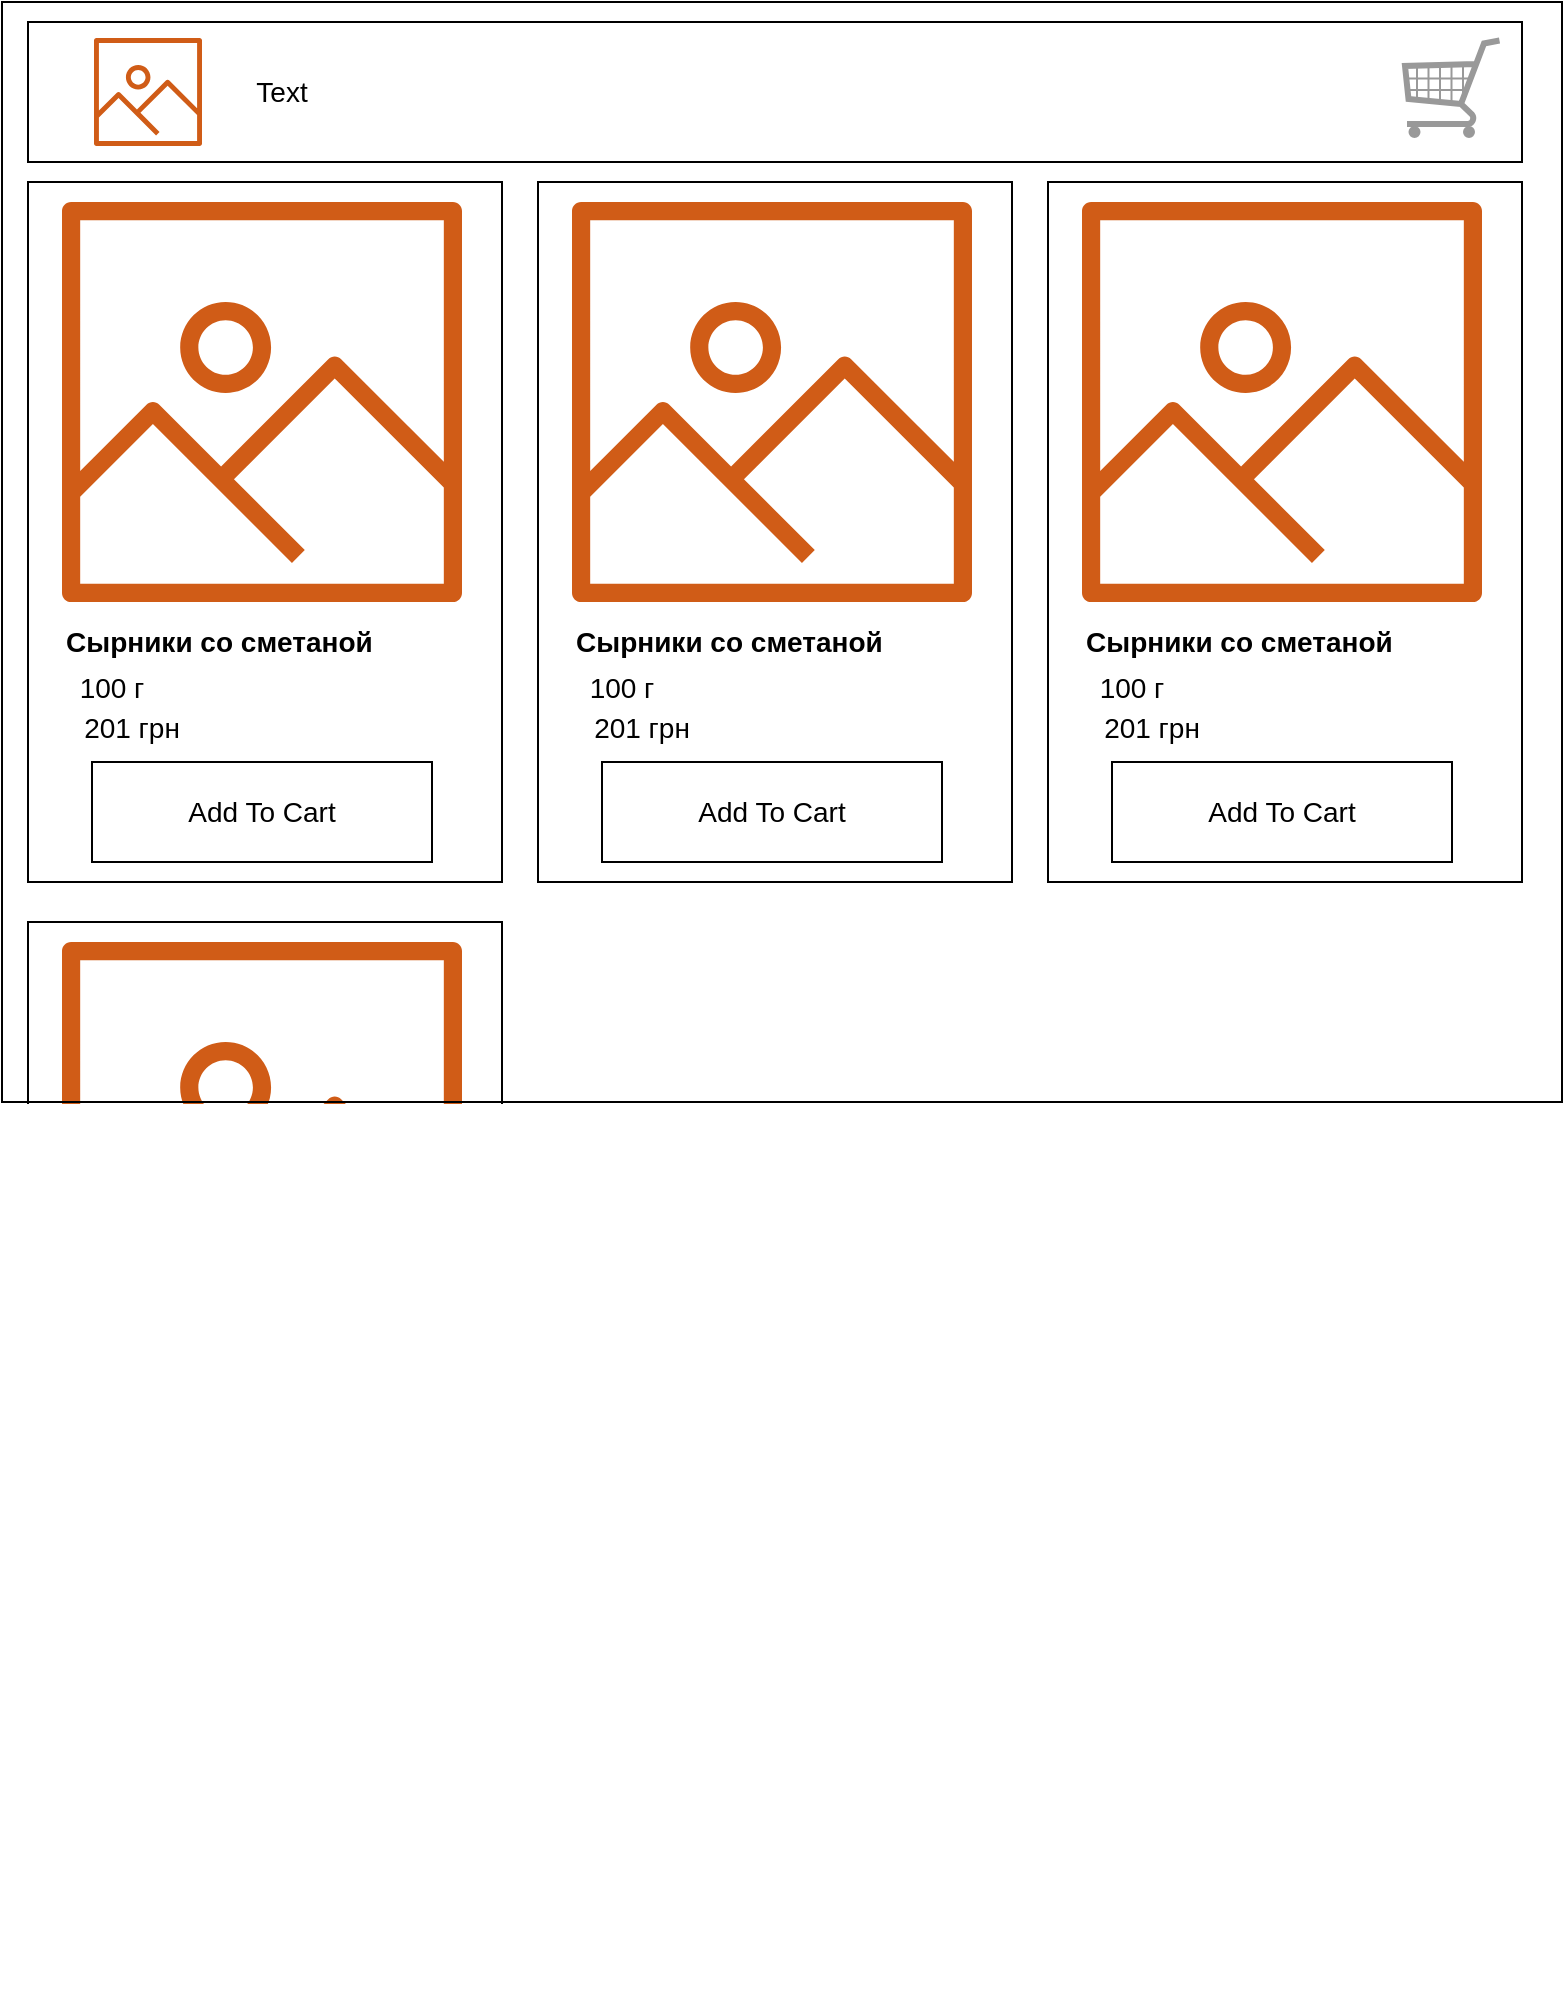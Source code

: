 <mxfile version="13.6.10" type="github" pages="3">
  <diagram id="Gm7hvLBUQmAg7F9odShK" name="PC">
    <mxGraphModel dx="1046" dy="613" grid="1" gridSize="10" guides="1" tooltips="1" connect="1" arrows="1" fold="1" page="1" pageScale="1" pageWidth="850" pageHeight="1100" math="0" shadow="0">
      <root>
        <mxCell id="LVDliFWSqMjllBE2lXC4-0" />
        <mxCell id="LVDliFWSqMjllBE2lXC4-1" parent="LVDliFWSqMjllBE2lXC4-0" />
        <mxCell id="2ffBG3hiHQZvzrd5DW8K-0" value="" style="rounded=0;whiteSpace=wrap;html=1;" parent="LVDliFWSqMjllBE2lXC4-1" vertex="1">
          <mxGeometry x="10" y="10" width="780" height="550" as="geometry" />
        </mxCell>
        <mxCell id="2ffBG3hiHQZvzrd5DW8K-10" value="" style="rounded=0;whiteSpace=wrap;html=1;fontSize=14;align=left;" parent="LVDliFWSqMjllBE2lXC4-1" vertex="1">
          <mxGeometry x="23" y="100" width="237" height="350" as="geometry" />
        </mxCell>
        <mxCell id="2ffBG3hiHQZvzrd5DW8K-1" value="" style="rounded=0;whiteSpace=wrap;html=1;" parent="LVDliFWSqMjllBE2lXC4-1" vertex="1">
          <mxGeometry x="23" y="20" width="747" height="70" as="geometry" />
        </mxCell>
        <mxCell id="2ffBG3hiHQZvzrd5DW8K-2" value="" style="verticalLabelPosition=bottom;shadow=0;dashed=0;align=center;html=1;verticalAlign=top;strokeWidth=1;shape=mxgraph.mockup.misc.shoppingCart;strokeColor=#999999;" parent="LVDliFWSqMjllBE2lXC4-1" vertex="1">
          <mxGeometry x="710" y="28" width="50" height="50" as="geometry" />
        </mxCell>
        <mxCell id="2ffBG3hiHQZvzrd5DW8K-3" value="" style="outlineConnect=0;fontColor=#232F3E;gradientColor=none;fillColor=#D05C17;strokeColor=none;dashed=0;verticalLabelPosition=bottom;verticalAlign=top;align=center;html=1;fontSize=12;fontStyle=0;aspect=fixed;pointerEvents=1;shape=mxgraph.aws4.container_registry_image;" parent="LVDliFWSqMjllBE2lXC4-1" vertex="1">
          <mxGeometry x="40" y="110" width="200" height="200" as="geometry" />
        </mxCell>
        <mxCell id="2ffBG3hiHQZvzrd5DW8K-4" value="Сырники со сметаной" style="text;html=1;strokeColor=none;fillColor=none;align=left;verticalAlign=middle;whiteSpace=wrap;rounded=0;fontSize=14;fontStyle=1" parent="LVDliFWSqMjllBE2lXC4-1" vertex="1">
          <mxGeometry x="40" y="320" width="190" height="20" as="geometry" />
        </mxCell>
        <mxCell id="2ffBG3hiHQZvzrd5DW8K-5" value="201 грн" style="text;html=1;strokeColor=none;fillColor=none;align=center;verticalAlign=middle;whiteSpace=wrap;rounded=0;fontSize=14;" parent="LVDliFWSqMjllBE2lXC4-1" vertex="1">
          <mxGeometry x="40" y="363" width="70" height="20" as="geometry" />
        </mxCell>
        <mxCell id="2ffBG3hiHQZvzrd5DW8K-6" value="100 г" style="text;html=1;strokeColor=none;fillColor=none;align=center;verticalAlign=middle;whiteSpace=wrap;rounded=0;fontSize=14;" parent="LVDliFWSqMjllBE2lXC4-1" vertex="1">
          <mxGeometry x="30" y="343" width="70" height="20" as="geometry" />
        </mxCell>
        <mxCell id="2ffBG3hiHQZvzrd5DW8K-7" value="" style="outlineConnect=0;fontColor=#232F3E;gradientColor=none;fillColor=#D05C17;strokeColor=none;dashed=0;verticalLabelPosition=bottom;verticalAlign=top;align=center;html=1;fontSize=12;fontStyle=0;aspect=fixed;pointerEvents=1;shape=mxgraph.aws4.container_registry_image;" parent="LVDliFWSqMjllBE2lXC4-1" vertex="1">
          <mxGeometry x="56" y="28" width="54" height="54" as="geometry" />
        </mxCell>
        <mxCell id="2ffBG3hiHQZvzrd5DW8K-8" value="Text" style="text;html=1;strokeColor=none;fillColor=none;align=center;verticalAlign=middle;whiteSpace=wrap;rounded=0;fontSize=14;" parent="LVDliFWSqMjllBE2lXC4-1" vertex="1">
          <mxGeometry x="130" y="45" width="40" height="20" as="geometry" />
        </mxCell>
        <mxCell id="2ffBG3hiHQZvzrd5DW8K-11" value="&lt;div&gt;Add To Cart&lt;br&gt;&lt;/div&gt;" style="rounded=0;whiteSpace=wrap;html=1;fontSize=14;align=center;" parent="LVDliFWSqMjllBE2lXC4-1" vertex="1">
          <mxGeometry x="55" y="390" width="170" height="50" as="geometry" />
        </mxCell>
        <mxCell id="KC7cytiDaOtTTGuWDnw6-1" value="" style="rounded=0;whiteSpace=wrap;html=1;fontSize=14;align=left;" vertex="1" parent="LVDliFWSqMjllBE2lXC4-1">
          <mxGeometry x="278" y="100" width="237" height="350" as="geometry" />
        </mxCell>
        <mxCell id="KC7cytiDaOtTTGuWDnw6-2" value="" style="outlineConnect=0;fontColor=#232F3E;gradientColor=none;fillColor=#D05C17;strokeColor=none;dashed=0;verticalLabelPosition=bottom;verticalAlign=top;align=center;html=1;fontSize=12;fontStyle=0;aspect=fixed;pointerEvents=1;shape=mxgraph.aws4.container_registry_image;" vertex="1" parent="LVDliFWSqMjllBE2lXC4-1">
          <mxGeometry x="295" y="110" width="200" height="200" as="geometry" />
        </mxCell>
        <mxCell id="KC7cytiDaOtTTGuWDnw6-3" value="Сырники со сметаной" style="text;html=1;strokeColor=none;fillColor=none;align=left;verticalAlign=middle;whiteSpace=wrap;rounded=0;fontSize=14;fontStyle=1" vertex="1" parent="LVDliFWSqMjllBE2lXC4-1">
          <mxGeometry x="295" y="320" width="190" height="20" as="geometry" />
        </mxCell>
        <mxCell id="KC7cytiDaOtTTGuWDnw6-4" value="201 грн" style="text;html=1;strokeColor=none;fillColor=none;align=center;verticalAlign=middle;whiteSpace=wrap;rounded=0;fontSize=14;" vertex="1" parent="LVDliFWSqMjllBE2lXC4-1">
          <mxGeometry x="295" y="363" width="70" height="20" as="geometry" />
        </mxCell>
        <mxCell id="KC7cytiDaOtTTGuWDnw6-5" value="100 г" style="text;html=1;strokeColor=none;fillColor=none;align=center;verticalAlign=middle;whiteSpace=wrap;rounded=0;fontSize=14;" vertex="1" parent="LVDliFWSqMjllBE2lXC4-1">
          <mxGeometry x="285" y="343" width="70" height="20" as="geometry" />
        </mxCell>
        <mxCell id="KC7cytiDaOtTTGuWDnw6-6" value="&lt;div&gt;Add To Cart&lt;br&gt;&lt;/div&gt;" style="rounded=0;whiteSpace=wrap;html=1;fontSize=14;align=center;" vertex="1" parent="LVDliFWSqMjllBE2lXC4-1">
          <mxGeometry x="310" y="390" width="170" height="50" as="geometry" />
        </mxCell>
        <mxCell id="KC7cytiDaOtTTGuWDnw6-7" value="" style="rounded=0;whiteSpace=wrap;html=1;fontSize=14;align=left;" vertex="1" parent="LVDliFWSqMjllBE2lXC4-1">
          <mxGeometry x="533" y="100" width="237" height="350" as="geometry" />
        </mxCell>
        <mxCell id="KC7cytiDaOtTTGuWDnw6-8" value="" style="outlineConnect=0;fontColor=#232F3E;gradientColor=none;fillColor=#D05C17;strokeColor=none;dashed=0;verticalLabelPosition=bottom;verticalAlign=top;align=center;html=1;fontSize=12;fontStyle=0;aspect=fixed;pointerEvents=1;shape=mxgraph.aws4.container_registry_image;" vertex="1" parent="LVDliFWSqMjllBE2lXC4-1">
          <mxGeometry x="550" y="110" width="200" height="200" as="geometry" />
        </mxCell>
        <mxCell id="KC7cytiDaOtTTGuWDnw6-9" value="Сырники со сметаной" style="text;html=1;strokeColor=none;fillColor=none;align=left;verticalAlign=middle;whiteSpace=wrap;rounded=0;fontSize=14;fontStyle=1" vertex="1" parent="LVDliFWSqMjllBE2lXC4-1">
          <mxGeometry x="550" y="320" width="190" height="20" as="geometry" />
        </mxCell>
        <mxCell id="KC7cytiDaOtTTGuWDnw6-10" value="201 грн" style="text;html=1;strokeColor=none;fillColor=none;align=center;verticalAlign=middle;whiteSpace=wrap;rounded=0;fontSize=14;" vertex="1" parent="LVDliFWSqMjllBE2lXC4-1">
          <mxGeometry x="550" y="363" width="70" height="20" as="geometry" />
        </mxCell>
        <mxCell id="KC7cytiDaOtTTGuWDnw6-11" value="100 г" style="text;html=1;strokeColor=none;fillColor=none;align=center;verticalAlign=middle;whiteSpace=wrap;rounded=0;fontSize=14;" vertex="1" parent="LVDliFWSqMjllBE2lXC4-1">
          <mxGeometry x="540" y="343" width="70" height="20" as="geometry" />
        </mxCell>
        <mxCell id="KC7cytiDaOtTTGuWDnw6-12" value="&lt;div&gt;Add To Cart&lt;br&gt;&lt;/div&gt;" style="rounded=0;whiteSpace=wrap;html=1;fontSize=14;align=center;" vertex="1" parent="LVDliFWSqMjllBE2lXC4-1">
          <mxGeometry x="565" y="390" width="170" height="50" as="geometry" />
        </mxCell>
        <mxCell id="KC7cytiDaOtTTGuWDnw6-13" value="" style="rounded=0;whiteSpace=wrap;html=1;fontSize=14;align=left;" vertex="1" parent="LVDliFWSqMjllBE2lXC4-1">
          <mxGeometry x="23" y="470" width="237" height="350" as="geometry" />
        </mxCell>
        <mxCell id="KC7cytiDaOtTTGuWDnw6-14" value="" style="outlineConnect=0;fontColor=#232F3E;gradientColor=none;fillColor=#D05C17;strokeColor=none;dashed=0;verticalLabelPosition=bottom;verticalAlign=top;align=center;html=1;fontSize=12;fontStyle=0;aspect=fixed;pointerEvents=1;shape=mxgraph.aws4.container_registry_image;" vertex="1" parent="LVDliFWSqMjllBE2lXC4-1">
          <mxGeometry x="40" y="480" width="200" height="200" as="geometry" />
        </mxCell>
        <mxCell id="KC7cytiDaOtTTGuWDnw6-15" value="Сырники со сметаной" style="text;html=1;strokeColor=none;fillColor=none;align=left;verticalAlign=middle;whiteSpace=wrap;rounded=0;fontSize=14;fontStyle=1" vertex="1" parent="LVDliFWSqMjllBE2lXC4-1">
          <mxGeometry x="40" y="690" width="190" height="20" as="geometry" />
        </mxCell>
        <mxCell id="KC7cytiDaOtTTGuWDnw6-16" value="201 грн" style="text;html=1;strokeColor=none;fillColor=none;align=center;verticalAlign=middle;whiteSpace=wrap;rounded=0;fontSize=14;" vertex="1" parent="LVDliFWSqMjllBE2lXC4-1">
          <mxGeometry x="40" y="733" width="70" height="20" as="geometry" />
        </mxCell>
        <mxCell id="KC7cytiDaOtTTGuWDnw6-17" value="100 г" style="text;html=1;strokeColor=none;fillColor=none;align=center;verticalAlign=middle;whiteSpace=wrap;rounded=0;fontSize=14;" vertex="1" parent="LVDliFWSqMjllBE2lXC4-1">
          <mxGeometry x="30" y="713" width="70" height="20" as="geometry" />
        </mxCell>
        <mxCell id="KC7cytiDaOtTTGuWDnw6-18" value="&lt;div&gt;Add To Cart&lt;br&gt;&lt;/div&gt;" style="rounded=0;whiteSpace=wrap;html=1;fontSize=14;align=center;" vertex="1" parent="LVDliFWSqMjllBE2lXC4-1">
          <mxGeometry x="55" y="760" width="170" height="50" as="geometry" />
        </mxCell>
        <mxCell id="KC7cytiDaOtTTGuWDnw6-20" value="" style="rounded=0;whiteSpace=wrap;html=1;strokeColor=none;" vertex="1" parent="LVDliFWSqMjllBE2lXC4-1">
          <mxGeometry x="10" y="561" width="780" height="450" as="geometry" />
        </mxCell>
        <mxCell id="KC7cytiDaOtTTGuWDnw6-21" value="" style="endArrow=none;html=1;" edge="1" parent="LVDliFWSqMjllBE2lXC4-1">
          <mxGeometry width="50" height="50" relative="1" as="geometry">
            <mxPoint x="20" y="560" as="sourcePoint" />
            <mxPoint x="420" y="560" as="targetPoint" />
          </mxGeometry>
        </mxCell>
      </root>
    </mxGraphModel>
  </diagram>
  <diagram id="VaZSZ3ENz1iNf5gc-wb0" name="mobile">
    <mxGraphModel dx="1046" dy="613" grid="1" gridSize="10" guides="1" tooltips="1" connect="1" arrows="1" fold="1" page="1" pageScale="1" pageWidth="850" pageHeight="1100" math="0" shadow="0">
      <root>
        <mxCell id="0" />
        <mxCell id="1" parent="0" />
        <mxCell id="-urSwHUXW_zK2vvEngsj-1" value="" style="rounded=0;whiteSpace=wrap;html=1;" parent="1" vertex="1">
          <mxGeometry x="40" y="40" width="310" height="550" as="geometry" />
        </mxCell>
        <mxCell id="-urSwHUXW_zK2vvEngsj-2" value="" style="rounded=0;whiteSpace=wrap;html=1;" parent="1" vertex="1">
          <mxGeometry x="40" y="40" width="310" height="70" as="geometry" />
        </mxCell>
        <mxCell id="-urSwHUXW_zK2vvEngsj-3" value="" style="verticalLabelPosition=bottom;shadow=0;dashed=0;align=center;html=1;verticalAlign=top;strokeWidth=1;shape=mxgraph.mockup.misc.shoppingCart;strokeColor=#999999;" parent="1" vertex="1">
          <mxGeometry x="290" y="50" width="50" height="50" as="geometry" />
        </mxCell>
        <mxCell id="-urSwHUXW_zK2vvEngsj-4" value="" style="outlineConnect=0;fontColor=#232F3E;gradientColor=none;fillColor=#D05C17;strokeColor=none;dashed=0;verticalLabelPosition=bottom;verticalAlign=top;align=center;html=1;fontSize=12;fontStyle=0;aspect=fixed;pointerEvents=1;shape=mxgraph.aws4.container_registry_image;" parent="1" vertex="1">
          <mxGeometry x="100" y="130" width="200" height="200" as="geometry" />
        </mxCell>
        <mxCell id="-urSwHUXW_zK2vvEngsj-5" value="Сырники со сметаной" style="text;html=1;strokeColor=none;fillColor=none;align=left;verticalAlign=middle;whiteSpace=wrap;rounded=0;fontSize=14;fontStyle=1" parent="1" vertex="1">
          <mxGeometry x="100" y="340" width="190" height="20" as="geometry" />
        </mxCell>
        <mxCell id="-urSwHUXW_zK2vvEngsj-6" value="201 грн" style="text;html=1;strokeColor=none;fillColor=none;align=center;verticalAlign=middle;whiteSpace=wrap;rounded=0;fontSize=14;" parent="1" vertex="1">
          <mxGeometry x="100" y="383" width="70" height="20" as="geometry" />
        </mxCell>
        <mxCell id="-urSwHUXW_zK2vvEngsj-7" value="100 г" style="text;html=1;strokeColor=none;fillColor=none;align=center;verticalAlign=middle;whiteSpace=wrap;rounded=0;fontSize=14;" parent="1" vertex="1">
          <mxGeometry x="90" y="363" width="70" height="20" as="geometry" />
        </mxCell>
        <mxCell id="-urSwHUXW_zK2vvEngsj-8" value="" style="outlineConnect=0;fontColor=#232F3E;gradientColor=none;fillColor=#D05C17;strokeColor=none;dashed=0;verticalLabelPosition=bottom;verticalAlign=top;align=center;html=1;fontSize=12;fontStyle=0;aspect=fixed;pointerEvents=1;shape=mxgraph.aws4.container_registry_image;" parent="1" vertex="1">
          <mxGeometry x="116" y="48" width="54" height="54" as="geometry" />
        </mxCell>
        <mxCell id="-urSwHUXW_zK2vvEngsj-9" value="Text" style="text;html=1;strokeColor=none;fillColor=none;align=center;verticalAlign=middle;whiteSpace=wrap;rounded=0;fontSize=14;" parent="1" vertex="1">
          <mxGeometry x="190" y="65" width="40" height="20" as="geometry" />
        </mxCell>
      </root>
    </mxGraphModel>
  </diagram>
  <diagram id="xMlPTnmRBBqKG5DJGhPq" name="site-price">
    <mxGraphModel dx="1046" dy="613" grid="1" gridSize="10" guides="1" tooltips="1" connect="1" arrows="1" fold="1" page="1" pageScale="1" pageWidth="850" pageHeight="1100" math="0" shadow="0">
      <root>
        <mxCell id="LTesGqevaBhVUcS6P-nu-0" />
        <mxCell id="LTesGqevaBhVUcS6P-nu-1" parent="LTesGqevaBhVUcS6P-nu-0" />
        <mxCell id="LTesGqevaBhVUcS6P-nu-2" value="" style="rounded=0;whiteSpace=wrap;html=1;fontSize=14;align=center;" parent="LTesGqevaBhVUcS6P-nu-1" vertex="1">
          <mxGeometry x="50" y="50" width="690" height="470" as="geometry" />
        </mxCell>
        <mxCell id="LTesGqevaBhVUcS6P-nu-9" value="" style="group" parent="LTesGqevaBhVUcS6P-nu-1" vertex="1" connectable="0">
          <mxGeometry x="510" y="130" width="190" height="320" as="geometry" />
        </mxCell>
        <mxCell id="LTesGqevaBhVUcS6P-nu-5" value="" style="rounded=0;whiteSpace=wrap;html=1;fontSize=14;align=center;" parent="LTesGqevaBhVUcS6P-nu-9" vertex="1">
          <mxGeometry width="190" height="320" as="geometry" />
        </mxCell>
        <mxCell id="LTesGqevaBhVUcS6P-nu-8" value="&lt;h1&gt;&lt;font style=&quot;font-size: 16px&quot;&gt;Subscription&lt;/font&gt;&lt;/h1&gt;&lt;p style=&quot;font-size: 12px&quot;&gt;50$/month&lt;br&gt;&lt;/p&gt;&lt;p&gt;2 month free&lt;br&gt;&lt;/p&gt;&lt;p&gt;Site&lt;/p&gt;&lt;div&gt;Menu&lt;/div&gt;&lt;div&gt;&lt;br&gt;&lt;/div&gt;&lt;div&gt;Orders&lt;br&gt;&lt;/div&gt;" style="text;html=1;strokeColor=none;fillColor=none;spacing=5;spacingTop=-20;whiteSpace=wrap;overflow=hidden;rounded=0;fontSize=14;align=center;" parent="LTesGqevaBhVUcS6P-nu-9" vertex="1">
          <mxGeometry x="24.783" y="15" width="140.435" height="290" as="geometry" />
        </mxCell>
        <mxCell id="LTesGqevaBhVUcS6P-nu-22" value="Register" style="rounded=0;whiteSpace=wrap;html=1;fontSize=14;align=center;" parent="LTesGqevaBhVUcS6P-nu-9" vertex="1">
          <mxGeometry x="35" y="260" width="120" height="40" as="geometry" />
        </mxCell>
        <mxCell id="LTesGqevaBhVUcS6P-nu-11" value="" style="group" parent="LTesGqevaBhVUcS6P-nu-1" vertex="1" connectable="0">
          <mxGeometry x="300" y="130" width="190" height="320" as="geometry" />
        </mxCell>
        <mxCell id="LTesGqevaBhVUcS6P-nu-12" value="" style="rounded=0;whiteSpace=wrap;html=1;fontSize=14;align=center;" parent="LTesGqevaBhVUcS6P-nu-11" vertex="1">
          <mxGeometry width="190" height="320" as="geometry" />
        </mxCell>
        <mxCell id="LTesGqevaBhVUcS6P-nu-13" value="&lt;h1&gt;&lt;font style=&quot;font-size: 16px&quot;&gt;Pay as you go&lt;br&gt;&lt;/font&gt;&lt;/h1&gt;&lt;p style=&quot;font-size: 12px&quot;&gt;2%&lt;br&gt;&lt;/p&gt;&lt;p&gt;2 month free&lt;br&gt;&lt;/p&gt;&lt;p&gt;Site&lt;/p&gt;&lt;div&gt;Menu&lt;/div&gt;&lt;div&gt;&lt;br&gt;&lt;/div&gt;&lt;div&gt;Orders&lt;br&gt;&lt;/div&gt;" style="text;html=1;strokeColor=none;fillColor=none;spacing=5;spacingTop=-20;whiteSpace=wrap;overflow=hidden;rounded=0;fontSize=14;align=center;" parent="LTesGqevaBhVUcS6P-nu-11" vertex="1">
          <mxGeometry x="24.783" y="15" width="140.435" height="290" as="geometry" />
        </mxCell>
        <mxCell id="LTesGqevaBhVUcS6P-nu-21" value="Register" style="rounded=0;whiteSpace=wrap;html=1;fontSize=14;align=center;" parent="LTesGqevaBhVUcS6P-nu-11" vertex="1">
          <mxGeometry x="35" y="260" width="120" height="40" as="geometry" />
        </mxCell>
        <mxCell id="LTesGqevaBhVUcS6P-nu-15" value="" style="group" parent="LTesGqevaBhVUcS6P-nu-1" vertex="1" connectable="0">
          <mxGeometry x="90" y="130" width="190" height="320" as="geometry" />
        </mxCell>
        <mxCell id="LTesGqevaBhVUcS6P-nu-4" value="" style="rounded=0;whiteSpace=wrap;html=1;fontSize=14;align=center;" parent="LTesGqevaBhVUcS6P-nu-15" vertex="1">
          <mxGeometry width="190" height="320" as="geometry" />
        </mxCell>
        <mxCell id="LTesGqevaBhVUcS6P-nu-7" value="&lt;h1&gt;Free&lt;/h1&gt;&lt;p&gt;Site&lt;/p&gt;&lt;p&gt;Menu&lt;/p&gt;&lt;p&gt;Orders&lt;/p&gt;" style="text;html=1;strokeColor=none;fillColor=none;spacing=5;spacingTop=-20;whiteSpace=wrap;overflow=hidden;rounded=0;fontSize=14;align=center;" parent="LTesGqevaBhVUcS6P-nu-15" vertex="1">
          <mxGeometry x="47.5" y="20" width="95" height="280" as="geometry" />
        </mxCell>
        <mxCell id="LTesGqevaBhVUcS6P-nu-16" value="Register" style="rounded=0;whiteSpace=wrap;html=1;fontSize=14;align=center;" parent="LTesGqevaBhVUcS6P-nu-15" vertex="1">
          <mxGeometry x="35" y="260" width="120" height="40" as="geometry" />
        </mxCell>
        <mxCell id="LTesGqevaBhVUcS6P-nu-23" value="Price" style="text;html=1;strokeColor=none;fillColor=none;align=center;verticalAlign=middle;whiteSpace=wrap;rounded=0;fontSize=19;fontStyle=1" parent="LTesGqevaBhVUcS6P-nu-1" vertex="1">
          <mxGeometry x="330" y="80" width="130" height="20" as="geometry" />
        </mxCell>
        <mxCell id="LTesGqevaBhVUcS6P-nu-24" value="Contact Us" style="text;html=1;strokeColor=none;fillColor=none;align=center;verticalAlign=middle;whiteSpace=wrap;rounded=0;fontSize=19;fontStyle=0" parent="LTesGqevaBhVUcS6P-nu-1" vertex="1">
          <mxGeometry x="540" y="80" width="130" height="20" as="geometry" />
        </mxCell>
        <mxCell id="LTesGqevaBhVUcS6P-nu-25" value="How it works" style="text;html=1;strokeColor=none;fillColor=none;align=center;verticalAlign=middle;whiteSpace=wrap;rounded=0;fontSize=19;fontStyle=0" parent="LTesGqevaBhVUcS6P-nu-1" vertex="1">
          <mxGeometry x="110" y="80" width="150" height="20" as="geometry" />
        </mxCell>
        <mxCell id="LTesGqevaBhVUcS6P-nu-26" value="" style="endArrow=none;html=1;fontSize=19;" parent="LTesGqevaBhVUcS6P-nu-1" edge="1">
          <mxGeometry width="50" height="50" relative="1" as="geometry">
            <mxPoint x="350" y="110" as="sourcePoint" />
            <mxPoint x="440" y="110" as="targetPoint" />
          </mxGeometry>
        </mxCell>
      </root>
    </mxGraphModel>
  </diagram>
</mxfile>
